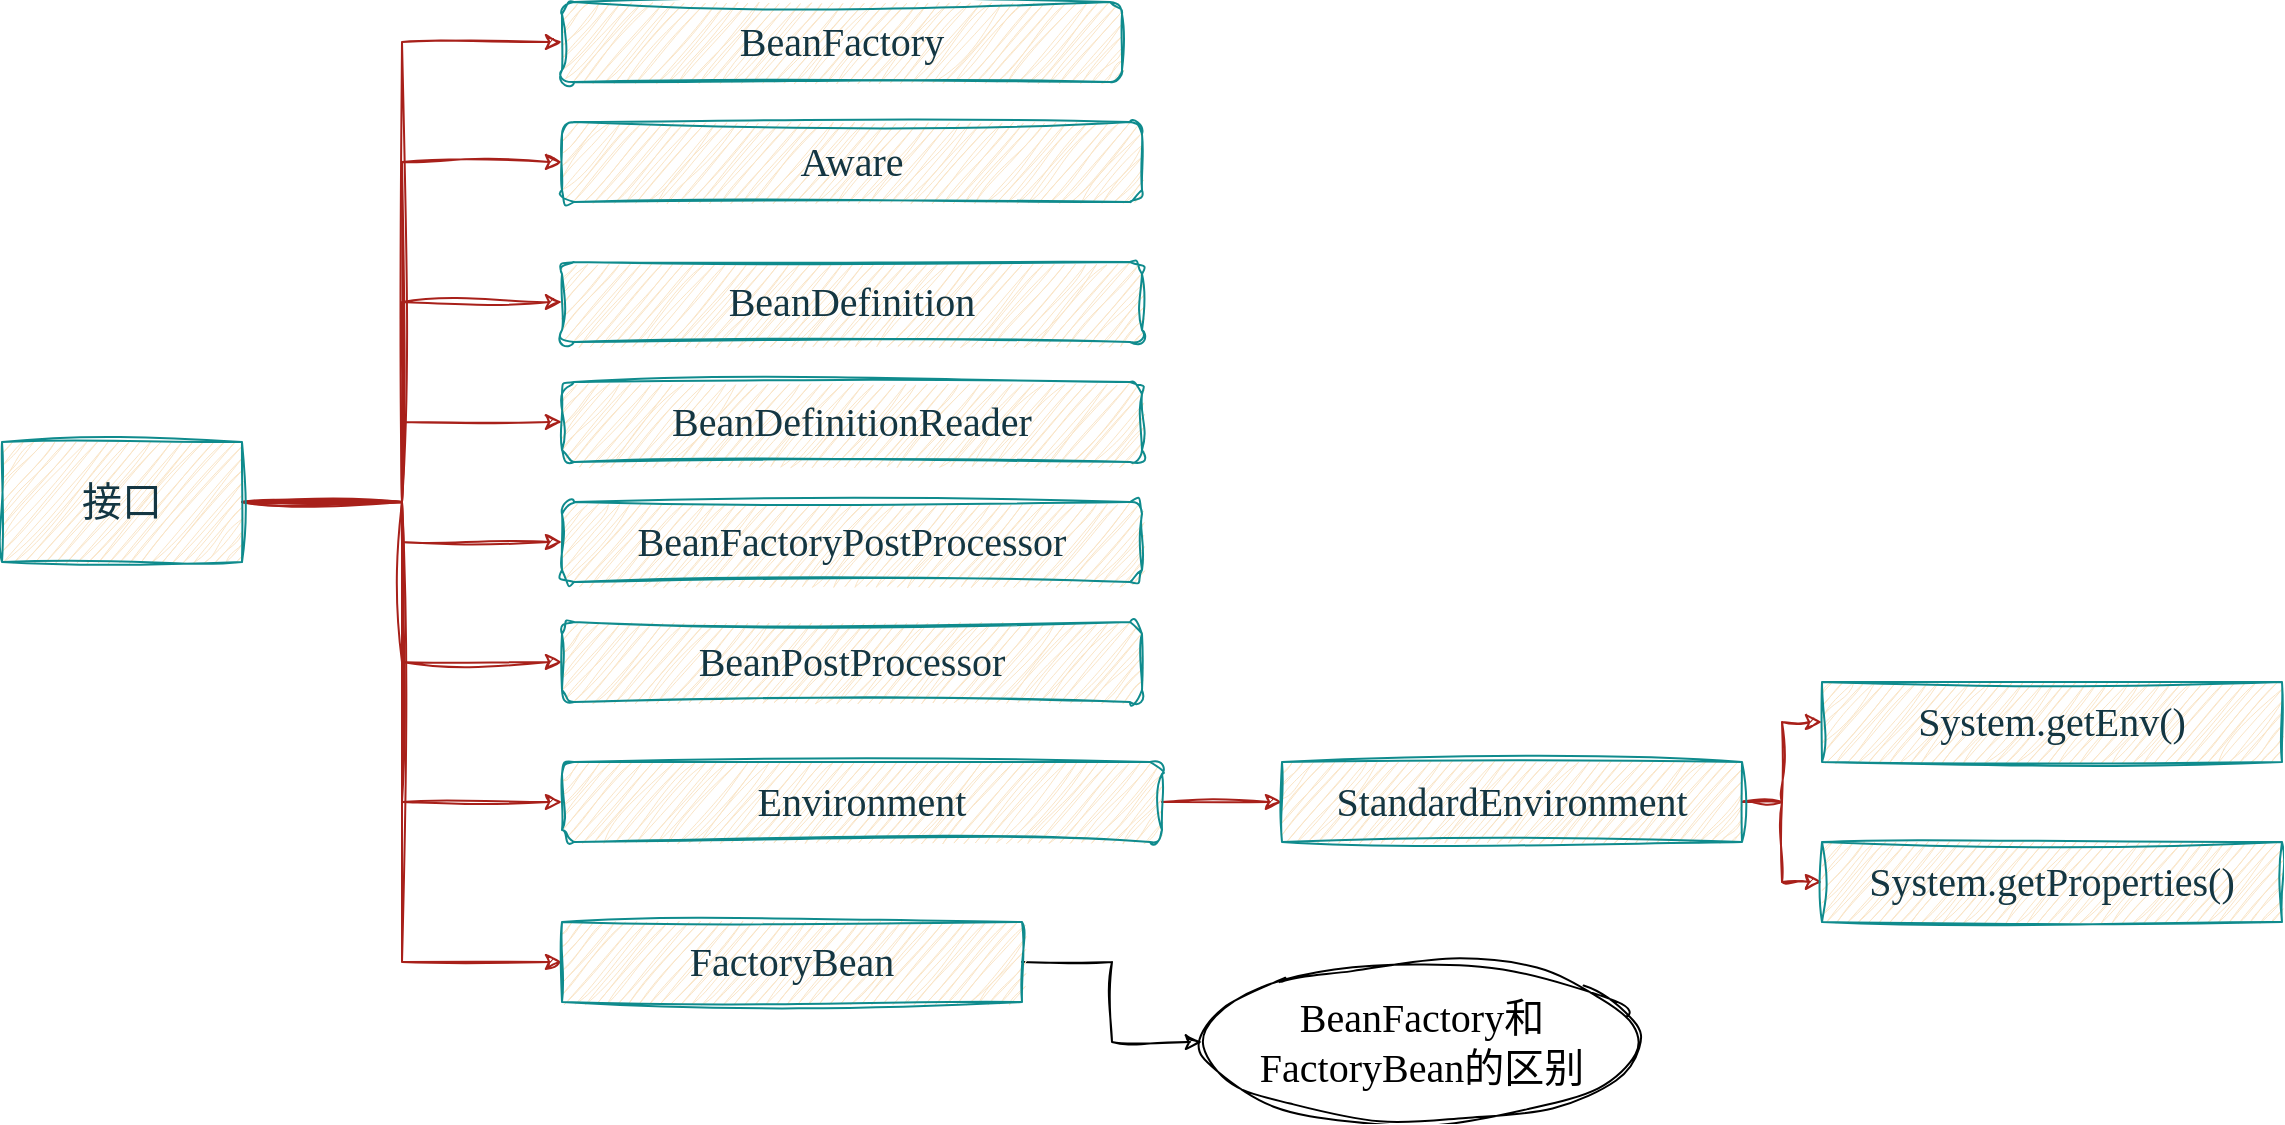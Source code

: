 <mxfile version="21.0.6" type="github">
  <diagram id="CLRV9togOxiYNfg2LU6Z" name="第 1 页">
    <mxGraphModel dx="1434" dy="756" grid="1" gridSize="10" guides="1" tooltips="1" connect="1" arrows="1" fold="1" page="1" pageScale="1" pageWidth="827" pageHeight="1169" math="0" shadow="0">
      <root>
        <mxCell id="0" />
        <mxCell id="1" parent="0" />
        <mxCell id="pm676ZR5irx6sTgRN4XC-11" style="edgeStyle=orthogonalEdgeStyle;rounded=0;hachureGap=4;orthogonalLoop=1;jettySize=auto;html=1;exitX=1;exitY=0.5;exitDx=0;exitDy=0;entryX=0;entryY=0.5;entryDx=0;entryDy=0;fontFamily=Architects Daughter;fontSource=https%3A%2F%2Ffonts.googleapis.com%2Fcss%3Ffamily%3DArchitects%2BDaughter;fontSize=16;sketch=1;curveFitting=1;jiggle=2;labelBackgroundColor=none;strokeColor=#A8201A;fontColor=default;" parent="1" source="bvJY64Ip-EKWP1APRRWV-1" target="pm676ZR5irx6sTgRN4XC-1" edge="1">
          <mxGeometry relative="1" as="geometry" />
        </mxCell>
        <mxCell id="pm676ZR5irx6sTgRN4XC-12" style="edgeStyle=orthogonalEdgeStyle;rounded=0;hachureGap=4;orthogonalLoop=1;jettySize=auto;html=1;exitX=1;exitY=0.5;exitDx=0;exitDy=0;entryX=0;entryY=0.5;entryDx=0;entryDy=0;fontFamily=Architects Daughter;fontSource=https%3A%2F%2Ffonts.googleapis.com%2Fcss%3Ffamily%3DArchitects%2BDaughter;fontSize=16;sketch=1;curveFitting=1;jiggle=2;labelBackgroundColor=none;strokeColor=#A8201A;fontColor=default;" parent="1" source="bvJY64Ip-EKWP1APRRWV-1" target="pm676ZR5irx6sTgRN4XC-2" edge="1">
          <mxGeometry relative="1" as="geometry" />
        </mxCell>
        <mxCell id="pm676ZR5irx6sTgRN4XC-13" style="edgeStyle=orthogonalEdgeStyle;rounded=0;hachureGap=4;orthogonalLoop=1;jettySize=auto;html=1;exitX=1;exitY=0.5;exitDx=0;exitDy=0;entryX=0;entryY=0.5;entryDx=0;entryDy=0;fontFamily=Architects Daughter;fontSource=https%3A%2F%2Ffonts.googleapis.com%2Fcss%3Ffamily%3DArchitects%2BDaughter;fontSize=16;sketch=1;curveFitting=1;jiggle=2;labelBackgroundColor=none;strokeColor=#A8201A;fontColor=default;" parent="1" source="bvJY64Ip-EKWP1APRRWV-1" target="pm676ZR5irx6sTgRN4XC-3" edge="1">
          <mxGeometry relative="1" as="geometry" />
        </mxCell>
        <mxCell id="pm676ZR5irx6sTgRN4XC-14" style="edgeStyle=orthogonalEdgeStyle;rounded=0;hachureGap=4;orthogonalLoop=1;jettySize=auto;html=1;exitX=1;exitY=0.5;exitDx=0;exitDy=0;entryX=0;entryY=0.5;entryDx=0;entryDy=0;fontFamily=Architects Daughter;fontSource=https%3A%2F%2Ffonts.googleapis.com%2Fcss%3Ffamily%3DArchitects%2BDaughter;fontSize=16;sketch=1;curveFitting=1;jiggle=2;labelBackgroundColor=none;strokeColor=#A8201A;fontColor=default;" parent="1" source="bvJY64Ip-EKWP1APRRWV-1" target="pm676ZR5irx6sTgRN4XC-4" edge="1">
          <mxGeometry relative="1" as="geometry" />
        </mxCell>
        <mxCell id="pm676ZR5irx6sTgRN4XC-15" style="edgeStyle=orthogonalEdgeStyle;rounded=0;hachureGap=4;orthogonalLoop=1;jettySize=auto;html=1;exitX=1;exitY=0.5;exitDx=0;exitDy=0;entryX=0;entryY=0.5;entryDx=0;entryDy=0;fontFamily=Architects Daughter;fontSource=https%3A%2F%2Ffonts.googleapis.com%2Fcss%3Ffamily%3DArchitects%2BDaughter;fontSize=16;sketch=1;curveFitting=1;jiggle=2;labelBackgroundColor=none;strokeColor=#A8201A;fontColor=default;" parent="1" source="bvJY64Ip-EKWP1APRRWV-1" target="pm676ZR5irx6sTgRN4XC-5" edge="1">
          <mxGeometry relative="1" as="geometry" />
        </mxCell>
        <mxCell id="pm676ZR5irx6sTgRN4XC-16" style="edgeStyle=orthogonalEdgeStyle;rounded=0;hachureGap=4;orthogonalLoop=1;jettySize=auto;html=1;exitX=1;exitY=0.5;exitDx=0;exitDy=0;entryX=0;entryY=0.5;entryDx=0;entryDy=0;fontFamily=Architects Daughter;fontSource=https%3A%2F%2Ffonts.googleapis.com%2Fcss%3Ffamily%3DArchitects%2BDaughter;fontSize=16;sketch=1;curveFitting=1;jiggle=2;labelBackgroundColor=none;strokeColor=#A8201A;fontColor=default;" parent="1" source="bvJY64Ip-EKWP1APRRWV-1" target="pm676ZR5irx6sTgRN4XC-6" edge="1">
          <mxGeometry relative="1" as="geometry" />
        </mxCell>
        <mxCell id="pm676ZR5irx6sTgRN4XC-17" style="edgeStyle=orthogonalEdgeStyle;rounded=0;hachureGap=4;orthogonalLoop=1;jettySize=auto;html=1;exitX=1;exitY=0.5;exitDx=0;exitDy=0;entryX=0;entryY=0.5;entryDx=0;entryDy=0;fontFamily=Architects Daughter;fontSource=https%3A%2F%2Ffonts.googleapis.com%2Fcss%3Ffamily%3DArchitects%2BDaughter;fontSize=16;sketch=1;curveFitting=1;jiggle=2;labelBackgroundColor=none;strokeColor=#A8201A;fontColor=default;" parent="1" source="bvJY64Ip-EKWP1APRRWV-1" target="pm676ZR5irx6sTgRN4XC-7" edge="1">
          <mxGeometry relative="1" as="geometry" />
        </mxCell>
        <mxCell id="pm676ZR5irx6sTgRN4XC-22" style="edgeStyle=orthogonalEdgeStyle;rounded=0;hachureGap=4;orthogonalLoop=1;jettySize=auto;html=1;exitX=1;exitY=0.5;exitDx=0;exitDy=0;entryX=0;entryY=0.5;entryDx=0;entryDy=0;fontFamily=Architects Daughter;fontSource=https%3A%2F%2Ffonts.googleapis.com%2Fcss%3Ffamily%3DArchitects%2BDaughter;fontSize=16;sketch=1;curveFitting=1;jiggle=2;labelBackgroundColor=none;strokeColor=#A8201A;fontColor=default;" parent="1" source="bvJY64Ip-EKWP1APRRWV-1" target="pm676ZR5irx6sTgRN4XC-21" edge="1">
          <mxGeometry relative="1" as="geometry" />
        </mxCell>
        <mxCell id="bvJY64Ip-EKWP1APRRWV-1" value="接口" style="rounded=0;whiteSpace=wrap;html=1;hachureGap=4;fontFamily=Architects Daughter;fontSource=https%3A%2F%2Ffonts.googleapis.com%2Fcss%3Ffamily%3DArchitects%2BDaughter;fontSize=20;sketch=1;curveFitting=1;jiggle=2;labelBackgroundColor=none;fillColor=#FAE5C7;strokeColor=#0F8B8D;fontColor=#143642;" parent="1" vertex="1">
          <mxGeometry x="60" y="660" width="120" height="60" as="geometry" />
        </mxCell>
        <mxCell id="pm676ZR5irx6sTgRN4XC-1" value="&lt;font face=&quot;Comic Sans MS&quot;&gt;BeanFactory&lt;/font&gt;" style="rounded=1;whiteSpace=wrap;html=1;hachureGap=4;fontFamily=Architects Daughter;fontSource=https%3A%2F%2Ffonts.googleapis.com%2Fcss%3Ffamily%3DArchitects%2BDaughter;fontSize=20;sketch=1;curveFitting=1;jiggle=2;labelBackgroundColor=none;fillColor=#FAE5C7;strokeColor=#0F8B8D;fontColor=#143642;" parent="1" vertex="1">
          <mxGeometry x="340" y="440" width="280" height="40" as="geometry" />
        </mxCell>
        <mxCell id="pm676ZR5irx6sTgRN4XC-2" value="&lt;font face=&quot;Comic Sans MS&quot;&gt;Aware&lt;/font&gt;" style="rounded=1;whiteSpace=wrap;html=1;hachureGap=4;fontFamily=Architects Daughter;fontSource=https%3A%2F%2Ffonts.googleapis.com%2Fcss%3Ffamily%3DArchitects%2BDaughter;fontSize=20;sketch=1;curveFitting=1;jiggle=2;labelBackgroundColor=none;fillColor=#FAE5C7;strokeColor=#0F8B8D;fontColor=#143642;" parent="1" vertex="1">
          <mxGeometry x="340" y="500" width="290" height="40" as="geometry" />
        </mxCell>
        <mxCell id="pm676ZR5irx6sTgRN4XC-3" value="&lt;font face=&quot;Comic Sans MS&quot;&gt;BeanDefinition&lt;/font&gt;" style="rounded=1;whiteSpace=wrap;html=1;hachureGap=4;fontFamily=Architects Daughter;fontSource=https%3A%2F%2Ffonts.googleapis.com%2Fcss%3Ffamily%3DArchitects%2BDaughter;fontSize=20;sketch=1;curveFitting=1;jiggle=2;labelBackgroundColor=none;fillColor=#FAE5C7;strokeColor=#0F8B8D;fontColor=#143642;" parent="1" vertex="1">
          <mxGeometry x="340" y="570" width="290" height="40" as="geometry" />
        </mxCell>
        <mxCell id="pm676ZR5irx6sTgRN4XC-4" value="&lt;font face=&quot;Comic Sans MS&quot;&gt;BeanDefinitionReader&lt;/font&gt;" style="rounded=1;whiteSpace=wrap;html=1;hachureGap=4;fontFamily=Architects Daughter;fontSource=https%3A%2F%2Ffonts.googleapis.com%2Fcss%3Ffamily%3DArchitects%2BDaughter;fontSize=20;sketch=1;curveFitting=1;jiggle=2;labelBackgroundColor=none;fillColor=#FAE5C7;strokeColor=#0F8B8D;fontColor=#143642;" parent="1" vertex="1">
          <mxGeometry x="340" y="630" width="290" height="40" as="geometry" />
        </mxCell>
        <mxCell id="pm676ZR5irx6sTgRN4XC-5" value="&lt;font face=&quot;Comic Sans MS&quot;&gt;BeanFactoryPostProcessor&lt;/font&gt;" style="rounded=1;whiteSpace=wrap;html=1;hachureGap=4;fontFamily=Architects Daughter;fontSource=https%3A%2F%2Ffonts.googleapis.com%2Fcss%3Ffamily%3DArchitects%2BDaughter;fontSize=20;sketch=1;curveFitting=1;jiggle=2;labelBackgroundColor=none;fillColor=#FAE5C7;strokeColor=#0F8B8D;fontColor=#143642;" parent="1" vertex="1">
          <mxGeometry x="340" y="690" width="290" height="40" as="geometry" />
        </mxCell>
        <mxCell id="pm676ZR5irx6sTgRN4XC-6" value="&lt;font face=&quot;Comic Sans MS&quot;&gt;BeanPostProcessor&lt;/font&gt;" style="rounded=1;whiteSpace=wrap;html=1;hachureGap=4;fontFamily=Architects Daughter;fontSource=https%3A%2F%2Ffonts.googleapis.com%2Fcss%3Ffamily%3DArchitects%2BDaughter;fontSize=20;sketch=1;curveFitting=1;jiggle=2;labelBackgroundColor=none;fillColor=#FAE5C7;strokeColor=#0F8B8D;fontColor=#143642;" parent="1" vertex="1">
          <mxGeometry x="340" y="750" width="290" height="40" as="geometry" />
        </mxCell>
        <mxCell id="pm676ZR5irx6sTgRN4XC-18" style="edgeStyle=orthogonalEdgeStyle;rounded=0;hachureGap=4;orthogonalLoop=1;jettySize=auto;html=1;exitX=1;exitY=0.5;exitDx=0;exitDy=0;entryX=0;entryY=0.5;entryDx=0;entryDy=0;fontFamily=Architects Daughter;fontSource=https%3A%2F%2Ffonts.googleapis.com%2Fcss%3Ffamily%3DArchitects%2BDaughter;fontSize=16;sketch=1;curveFitting=1;jiggle=2;labelBackgroundColor=none;strokeColor=#A8201A;fontColor=default;" parent="1" source="pm676ZR5irx6sTgRN4XC-7" target="pm676ZR5irx6sTgRN4XC-8" edge="1">
          <mxGeometry relative="1" as="geometry" />
        </mxCell>
        <mxCell id="pm676ZR5irx6sTgRN4XC-7" value="&lt;font face=&quot;Comic Sans MS&quot;&gt;Environment&lt;/font&gt;" style="rounded=1;whiteSpace=wrap;html=1;hachureGap=4;fontFamily=Architects Daughter;fontSource=https%3A%2F%2Ffonts.googleapis.com%2Fcss%3Ffamily%3DArchitects%2BDaughter;fontSize=20;sketch=1;curveFitting=1;jiggle=2;labelBackgroundColor=none;fillColor=#FAE5C7;strokeColor=#0F8B8D;fontColor=#143642;" parent="1" vertex="1">
          <mxGeometry x="340" y="820" width="300" height="40" as="geometry" />
        </mxCell>
        <mxCell id="pm676ZR5irx6sTgRN4XC-19" style="edgeStyle=orthogonalEdgeStyle;rounded=0;hachureGap=4;orthogonalLoop=1;jettySize=auto;html=1;exitX=1;exitY=0.5;exitDx=0;exitDy=0;entryX=0;entryY=0.5;entryDx=0;entryDy=0;fontFamily=Architects Daughter;fontSource=https%3A%2F%2Ffonts.googleapis.com%2Fcss%3Ffamily%3DArchitects%2BDaughter;fontSize=16;sketch=1;curveFitting=1;jiggle=2;labelBackgroundColor=none;strokeColor=#A8201A;fontColor=default;" parent="1" source="pm676ZR5irx6sTgRN4XC-8" target="pm676ZR5irx6sTgRN4XC-9" edge="1">
          <mxGeometry relative="1" as="geometry" />
        </mxCell>
        <mxCell id="pm676ZR5irx6sTgRN4XC-20" style="edgeStyle=orthogonalEdgeStyle;rounded=0;hachureGap=4;orthogonalLoop=1;jettySize=auto;html=1;exitX=1;exitY=0.5;exitDx=0;exitDy=0;entryX=0;entryY=0.5;entryDx=0;entryDy=0;fontFamily=Architects Daughter;fontSource=https%3A%2F%2Ffonts.googleapis.com%2Fcss%3Ffamily%3DArchitects%2BDaughter;fontSize=16;sketch=1;curveFitting=1;jiggle=2;labelBackgroundColor=none;strokeColor=#A8201A;fontColor=default;" parent="1" source="pm676ZR5irx6sTgRN4XC-8" target="pm676ZR5irx6sTgRN4XC-10" edge="1">
          <mxGeometry relative="1" as="geometry" />
        </mxCell>
        <mxCell id="pm676ZR5irx6sTgRN4XC-8" value="&lt;font face=&quot;Comic Sans MS&quot;&gt;StandardEnvironment&lt;/font&gt;" style="rounded=0;whiteSpace=wrap;html=1;hachureGap=4;fontFamily=Architects Daughter;fontSource=https%3A%2F%2Ffonts.googleapis.com%2Fcss%3Ffamily%3DArchitects%2BDaughter;fontSize=20;glass=0;shadow=0;sketch=1;curveFitting=1;jiggle=2;labelBackgroundColor=none;fillColor=#FAE5C7;strokeColor=#0F8B8D;fontColor=#143642;" parent="1" vertex="1">
          <mxGeometry x="700" y="820" width="230" height="40" as="geometry" />
        </mxCell>
        <mxCell id="pm676ZR5irx6sTgRN4XC-9" value="&lt;font face=&quot;Comic Sans MS&quot;&gt;System.getEnv()&lt;/font&gt;" style="rounded=0;whiteSpace=wrap;html=1;hachureGap=4;fontFamily=Architects Daughter;fontSource=https%3A%2F%2Ffonts.googleapis.com%2Fcss%3Ffamily%3DArchitects%2BDaughter;fontSize=20;glass=0;shadow=0;sketch=1;curveFitting=1;jiggle=2;labelBackgroundColor=none;fillColor=#FAE5C7;strokeColor=#0F8B8D;fontColor=#143642;" parent="1" vertex="1">
          <mxGeometry x="970" y="780" width="230" height="40" as="geometry" />
        </mxCell>
        <mxCell id="pm676ZR5irx6sTgRN4XC-10" value="&lt;font face=&quot;Comic Sans MS&quot;&gt;System.getProperties()&lt;/font&gt;" style="rounded=0;whiteSpace=wrap;html=1;hachureGap=4;fontFamily=Architects Daughter;fontSource=https%3A%2F%2Ffonts.googleapis.com%2Fcss%3Ffamily%3DArchitects%2BDaughter;fontSize=20;glass=0;shadow=0;sketch=1;curveFitting=1;jiggle=2;labelBackgroundColor=none;fillColor=#FAE5C7;strokeColor=#0F8B8D;fontColor=#143642;" parent="1" vertex="1">
          <mxGeometry x="970" y="860" width="230" height="40" as="geometry" />
        </mxCell>
        <mxCell id="eMp2gAwSuqm155W2FSAS-2" style="edgeStyle=orthogonalEdgeStyle;rounded=0;sketch=1;hachureGap=4;jiggle=2;curveFitting=1;orthogonalLoop=1;jettySize=auto;html=1;entryX=0;entryY=0.5;entryDx=0;entryDy=0;fontFamily=Architects Daughter;fontSource=https%3A%2F%2Ffonts.googleapis.com%2Fcss%3Ffamily%3DArchitects%2BDaughter;fontSize=16;" edge="1" parent="1" source="pm676ZR5irx6sTgRN4XC-21" target="eMp2gAwSuqm155W2FSAS-1">
          <mxGeometry relative="1" as="geometry" />
        </mxCell>
        <mxCell id="pm676ZR5irx6sTgRN4XC-21" value="&lt;font face=&quot;Comic Sans MS&quot;&gt;FactoryBean&lt;/font&gt;" style="rounded=0;whiteSpace=wrap;html=1;hachureGap=4;fontFamily=Architects Daughter;fontSource=https%3A%2F%2Ffonts.googleapis.com%2Fcss%3Ffamily%3DArchitects%2BDaughter;fontSize=20;sketch=1;curveFitting=1;jiggle=2;labelBackgroundColor=none;fillColor=#FAE5C7;strokeColor=#0F8B8D;fontColor=#143642;" parent="1" vertex="1">
          <mxGeometry x="340" y="900" width="230" height="40" as="geometry" />
        </mxCell>
        <mxCell id="eMp2gAwSuqm155W2FSAS-1" value="&lt;font face=&quot;Comic Sans MS&quot;&gt;BeanFactory和FactoryBean的区别&lt;/font&gt;" style="ellipse;whiteSpace=wrap;html=1;sketch=1;hachureGap=4;jiggle=2;curveFitting=1;fontFamily=Architects Daughter;fontSource=https%3A%2F%2Ffonts.googleapis.com%2Fcss%3Ffamily%3DArchitects%2BDaughter;fontSize=20;" vertex="1" parent="1">
          <mxGeometry x="660" y="920" width="220" height="80" as="geometry" />
        </mxCell>
      </root>
    </mxGraphModel>
  </diagram>
</mxfile>
